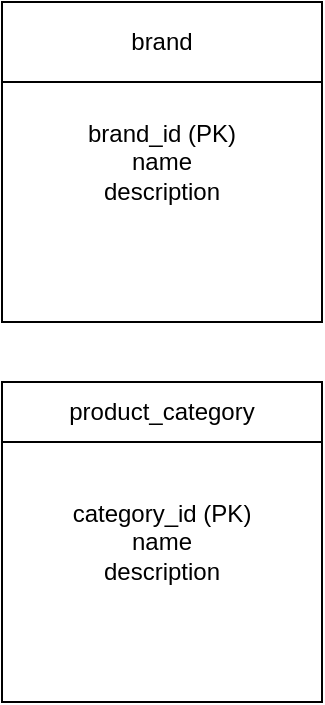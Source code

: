 <mxfile version="26.2.2">
  <diagram name="Page-1" id="sCsr8KbbfzcUMTD7Drd1">
    <mxGraphModel dx="466" dy="832" grid="1" gridSize="10" guides="1" tooltips="1" connect="1" arrows="1" fold="1" page="1" pageScale="1" pageWidth="850" pageHeight="1100" math="0" shadow="0">
      <root>
        <mxCell id="0" />
        <mxCell id="1" parent="0" />
        <mxCell id="MiLaBuK5yZqJPt-kDE5x-1" value="brand_id (PK)&lt;div&gt;name&lt;/div&gt;&lt;div&gt;description&lt;/div&gt;" style="whiteSpace=wrap;html=1;aspect=fixed;" vertex="1" parent="1">
          <mxGeometry x="120" y="190" width="160" height="160" as="geometry" />
        </mxCell>
        <mxCell id="MiLaBuK5yZqJPt-kDE5x-2" value="brand" style="rounded=0;whiteSpace=wrap;html=1;" vertex="1" parent="1">
          <mxGeometry x="120" y="190" width="160" height="40" as="geometry" />
        </mxCell>
        <mxCell id="MiLaBuK5yZqJPt-kDE5x-3" value="category_id (PK)&lt;div&gt;name&lt;/div&gt;&lt;div&gt;description&lt;/div&gt;" style="whiteSpace=wrap;html=1;aspect=fixed;" vertex="1" parent="1">
          <mxGeometry x="120" y="380" width="160" height="160" as="geometry" />
        </mxCell>
        <mxCell id="MiLaBuK5yZqJPt-kDE5x-4" value="product_category" style="rounded=0;whiteSpace=wrap;html=1;" vertex="1" parent="1">
          <mxGeometry x="120" y="380" width="160" height="30" as="geometry" />
        </mxCell>
      </root>
    </mxGraphModel>
  </diagram>
</mxfile>
